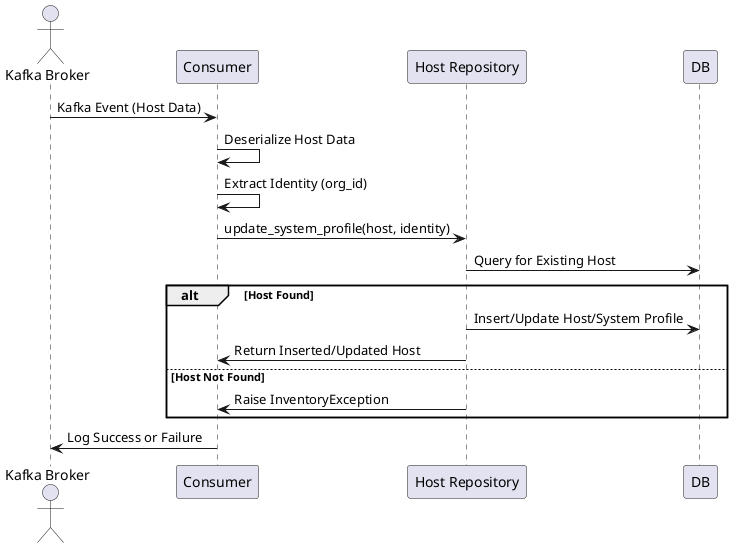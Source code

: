 
```plantuml
@startuml
actor Kafka as "Kafka Broker"
participant SystemProfileMessageConsumer as "Consumer"
participant HostRepository as "Host Repository"
participant Database as "DB"

Kafka -> SystemProfileMessageConsumer: Kafka Event (Host Data)
SystemProfileMessageConsumer -> SystemProfileMessageConsumer: Deserialize Host Data
SystemProfileMessageConsumer -> SystemProfileMessageConsumer: Extract Identity (org_id)
SystemProfileMessageConsumer -> HostRepository: update_system_profile(host, identity)
HostRepository -> Database: Query for Existing Host
alt Host Found
    HostRepository -> Database: Insert/Update Host/System Profile
    HostRepository -> SystemProfileMessageConsumer: Return Inserted/Updated Host
else Host Not Found
    HostRepository -> SystemProfileMessageConsumer: Raise InventoryException
end
SystemProfileMessageConsumer -> Kafka: Log Success or Failure
@enduml
```
